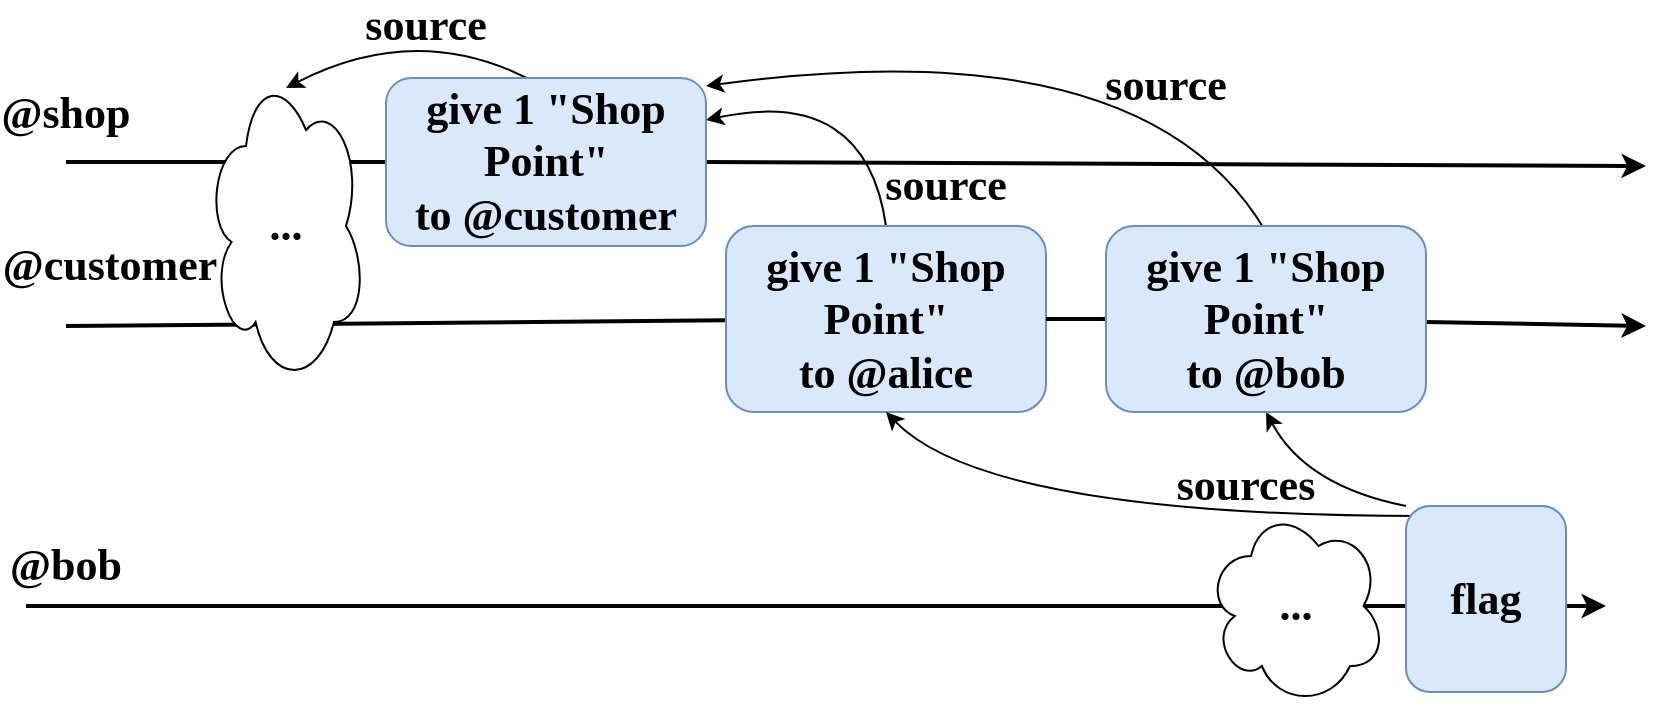 <mxfile version="14.7.2" type="device"><diagram id="lmHBTVYNVSSq7VpwQHuB" name="Page-1"><mxGraphModel dx="1287" dy="757" grid="1" gridSize="10" guides="1" tooltips="1" connect="1" arrows="1" fold="1" page="1" pageScale="1" pageWidth="850" pageHeight="1100" math="0" shadow="0"><root><mxCell id="0"/><mxCell id="1" parent="0"/><mxCell id="oaYGhUz5jzB0BM-q3-1G-2" value="" style="endArrow=classic;html=1;strokeWidth=2;startArrow=none;fontFamily=libertine;fontStyle=1;fontSize=22;exitX=1;exitY=0.5;exitDx=0;exitDy=0;" parent="1" source="oaYGhUz5jzB0BM-q3-1G-8" edge="1"><mxGeometry width="50" height="50" relative="1" as="geometry"><mxPoint x="810" y="200" as="sourcePoint"/><mxPoint x="830" y="200" as="targetPoint"/></mxGeometry></mxCell><mxCell id="oaYGhUz5jzB0BM-q3-1G-3" value="@shop" style="text;html=1;strokeColor=none;fillColor=none;align=center;verticalAlign=middle;whiteSpace=wrap;rounded=0;fontSize=22;fontFamily=libertine;fontStyle=1" parent="1" vertex="1"><mxGeometry x="20" y="164" width="40" height="20" as="geometry"/></mxCell><mxCell id="oaYGhUz5jzB0BM-q3-1G-4" value="@customer" style="text;html=1;strokeColor=none;fillColor=none;align=center;verticalAlign=middle;whiteSpace=wrap;rounded=0;fontSize=22;fontFamily=libertine;fontStyle=1" parent="1" vertex="1"><mxGeometry x="42" y="240" width="40" height="20" as="geometry"/></mxCell><mxCell id="oaYGhUz5jzB0BM-q3-1G-5" value="" style="endArrow=classic;html=1;strokeWidth=2;startArrow=none;fontFamily=libertine;fontStyle=1;fontSize=22;" parent="1" source="oaYGhUz5jzB0BM-q3-1G-43" edge="1"><mxGeometry width="50" height="50" relative="1" as="geometry"><mxPoint x="40" y="280" as="sourcePoint"/><mxPoint x="830" y="280" as="targetPoint"/></mxGeometry></mxCell><mxCell id="oaYGhUz5jzB0BM-q3-1G-9" value="" style="endArrow=none;html=1;strokeWidth=2;fontFamily=libertine;fontStyle=1;fontSize=22;startArrow=none;" parent="1" target="oaYGhUz5jzB0BM-q3-1G-8" edge="1"><mxGeometry width="50" height="50" relative="1" as="geometry"><mxPoint x="40" y="198" as="sourcePoint"/><mxPoint x="570" y="200" as="targetPoint"/></mxGeometry></mxCell><mxCell id="oaYGhUz5jzB0BM-q3-1G-10" value="" style="curved=1;endArrow=none;html=1;fontSize=22;strokeWidth=1;startArrow=classic;startFill=1;endFill=0;fontFamily=libertine;fontStyle=1;exitX=0.625;exitY=0.013;exitDx=0;exitDy=0;exitPerimeter=0;" parent="1" edge="1"><mxGeometry width="50" height="50" relative="1" as="geometry"><mxPoint x="150" y="160.988" as="sourcePoint"/><mxPoint x="300" y="175" as="targetPoint"/><Array as="points"><mxPoint x="230" y="120"/></Array></mxGeometry></mxCell><mxCell id="oaYGhUz5jzB0BM-q3-1G-11" value="source" style="text;html=1;strokeColor=none;fillColor=none;align=center;verticalAlign=middle;whiteSpace=wrap;rounded=0;fontSize=22;fontFamily=libertine;fontStyle=1" parent="1" vertex="1"><mxGeometry x="200" y="120" width="40" height="20" as="geometry"/></mxCell><mxCell id="oaYGhUz5jzB0BM-q3-1G-13" value="" style="endArrow=none;html=1;strokeWidth=2;fontFamily=libertine;fontStyle=1;fontSize=22;" parent="1" target="oaYGhUz5jzB0BM-q3-1G-12" edge="1"><mxGeometry width="50" height="50" relative="1" as="geometry"><mxPoint x="40" y="280" as="sourcePoint"/><mxPoint x="650" y="280" as="targetPoint"/></mxGeometry></mxCell><mxCell id="oaYGhUz5jzB0BM-q3-1G-20" value="" style="curved=1;endArrow=none;html=1;fontSize=22;strokeWidth=1;startArrow=classic;startFill=1;endFill=0;exitX=1;exitY=0.25;exitDx=0;exitDy=0;fontFamily=libertine;fontStyle=1;entryX=0.5;entryY=0;entryDx=0;entryDy=0;" parent="1" source="oaYGhUz5jzB0BM-q3-1G-8" target="oaYGhUz5jzB0BM-q3-1G-12" edge="1"><mxGeometry width="50" height="50" relative="1" as="geometry"><mxPoint x="430" y="170" as="sourcePoint"/><mxPoint x="650" y="255" as="targetPoint"/><Array as="points"><mxPoint x="440" y="160"/></Array></mxGeometry></mxCell><mxCell id="oaYGhUz5jzB0BM-q3-1G-23" value="source" style="text;html=1;strokeColor=none;fillColor=none;align=center;verticalAlign=middle;whiteSpace=wrap;rounded=0;fontSize=22;fontFamily=libertine;fontStyle=1" parent="1" vertex="1"><mxGeometry x="460" y="200" width="40" height="20" as="geometry"/></mxCell><mxCell id="oaYGhUz5jzB0BM-q3-1G-15" value="..." style="ellipse;shape=cloud;whiteSpace=wrap;html=1;fontSize=22;fontFamily=libertine;fontStyle=1" parent="1" vertex="1"><mxGeometry x="110" y="150" width="80" height="160" as="geometry"/></mxCell><mxCell id="oaYGhUz5jzB0BM-q3-1G-8" value="give 1 &quot;Shop Point&quot;&lt;br style=&quot;font-size: 22px;&quot;&gt;to @customer" style="rounded=1;whiteSpace=wrap;html=1;fontSize=22;fillColor=#dae8fc;strokeColor=#6c8ebf;fontFamily=libertine;fontStyle=1" parent="1" vertex="1"><mxGeometry x="200" y="156" width="160" height="84" as="geometry"/></mxCell><mxCell id="oaYGhUz5jzB0BM-q3-1G-12" value="give 1 &quot;Shop Point&quot;&lt;br style=&quot;font-size: 22px&quot;&gt;to @alice" style="rounded=1;whiteSpace=wrap;html=1;fontSize=22;fillColor=#dae8fc;strokeColor=#6c8ebf;fontFamily=libertine;fontStyle=1" parent="1" vertex="1"><mxGeometry x="370" y="230" width="160" height="93" as="geometry"/></mxCell><mxCell id="oaYGhUz5jzB0BM-q3-1G-44" value="" style="endArrow=none;html=1;strokeWidth=2;startArrow=none;fontFamily=libertine;fontStyle=1;fontSize=22;" parent="1" source="oaYGhUz5jzB0BM-q3-1G-12" target="oaYGhUz5jzB0BM-q3-1G-43" edge="1"><mxGeometry width="50" height="50" relative="1" as="geometry"><mxPoint x="530" y="277.237" as="sourcePoint"/><mxPoint x="830" y="280" as="targetPoint"/></mxGeometry></mxCell><mxCell id="oaYGhUz5jzB0BM-q3-1G-45" value="" style="curved=1;endArrow=none;html=1;fontSize=22;strokeWidth=1;startArrow=classic;startFill=1;endFill=0;fontFamily=libertine;fontStyle=1;entryX=0.5;entryY=0;entryDx=0;entryDy=0;" parent="1" edge="1"><mxGeometry width="50" height="50" relative="1" as="geometry"><mxPoint x="360" y="160" as="sourcePoint"/><mxPoint x="640" y="233" as="targetPoint"/><Array as="points"><mxPoint x="580" y="130"/></Array></mxGeometry></mxCell><mxCell id="oaYGhUz5jzB0BM-q3-1G-47" value="source" style="text;html=1;strokeColor=none;fillColor=none;align=center;verticalAlign=middle;whiteSpace=wrap;rounded=0;fontSize=22;fontFamily=libertine;fontStyle=1" parent="1" vertex="1"><mxGeometry x="570" y="150" width="40" height="20" as="geometry"/></mxCell><mxCell id="WvJrTxr19jn81K8nSI7w-2" value="" style="endArrow=classic;html=1;strokeWidth=2;startArrow=none;fontFamily=libertine;fontStyle=1;fontSize=22;" edge="1" parent="1"><mxGeometry width="50" height="50" relative="1" as="geometry"><mxPoint x="20" y="420" as="sourcePoint"/><mxPoint x="810.0" y="420" as="targetPoint"/></mxGeometry></mxCell><mxCell id="WvJrTxr19jn81K8nSI7w-3" value="@bob" style="text;html=1;strokeColor=none;fillColor=none;align=center;verticalAlign=middle;whiteSpace=wrap;rounded=0;fontSize=22;fontFamily=libertine;fontStyle=1" vertex="1" parent="1"><mxGeometry x="20" y="390" width="40" height="20" as="geometry"/></mxCell><mxCell id="WvJrTxr19jn81K8nSI7w-5" value="..." style="ellipse;shape=cloud;whiteSpace=wrap;html=1;fontSize=22;fontFamily=libertine;fontStyle=1" vertex="1" parent="1"><mxGeometry x="610" y="370" width="90" height="100" as="geometry"/></mxCell><mxCell id="WvJrTxr19jn81K8nSI7w-6" value="" style="curved=1;endArrow=none;html=1;fontSize=22;strokeWidth=1;startArrow=classic;startFill=1;endFill=0;exitX=0.5;exitY=1;exitDx=0;exitDy=0;fontFamily=libertine;fontStyle=1;entryX=0.125;entryY=0.054;entryDx=0;entryDy=0;entryPerimeter=0;" edge="1" parent="1" source="oaYGhUz5jzB0BM-q3-1G-12" target="WvJrTxr19jn81K8nSI7w-4"><mxGeometry width="50" height="50" relative="1" as="geometry"><mxPoint x="665" y="322" as="sourcePoint"/><mxPoint x="710" y="375" as="targetPoint"/><Array as="points"><mxPoint x="500" y="375"/></Array></mxGeometry></mxCell><mxCell id="WvJrTxr19jn81K8nSI7w-7" value="" style="curved=1;endArrow=none;html=1;fontSize=22;strokeWidth=1;startArrow=classic;startFill=1;endFill=0;exitX=0.5;exitY=1;exitDx=0;exitDy=0;fontFamily=libertine;fontStyle=1;entryX=0;entryY=0;entryDx=0;entryDy=0;" edge="1" parent="1" source="oaYGhUz5jzB0BM-q3-1G-43" target="WvJrTxr19jn81K8nSI7w-4"><mxGeometry width="50" height="50" relative="1" as="geometry"><mxPoint x="460.0" y="333.0" as="sourcePoint"/><mxPoint x="720.0" y="385" as="targetPoint"/><Array as="points"><mxPoint x="660" y="360"/></Array></mxGeometry></mxCell><mxCell id="WvJrTxr19jn81K8nSI7w-4" value="flag" style="rounded=1;whiteSpace=wrap;html=1;fontSize=22;fillColor=#dae8fc;strokeColor=#6c8ebf;fontFamily=libertine;fontStyle=1" vertex="1" parent="1"><mxGeometry x="710" y="370" width="80" height="93" as="geometry"/></mxCell><mxCell id="oaYGhUz5jzB0BM-q3-1G-43" value="give 1 &quot;Shop Point&quot;&lt;br style=&quot;font-size: 22px&quot;&gt;to @bob" style="rounded=1;whiteSpace=wrap;html=1;fontSize=22;fillColor=#dae8fc;strokeColor=#6c8ebf;fontFamily=libertine;fontStyle=1" parent="1" vertex="1"><mxGeometry x="560" y="230" width="160" height="93" as="geometry"/></mxCell><mxCell id="WvJrTxr19jn81K8nSI7w-8" value="sources" style="text;html=1;strokeColor=none;fillColor=none;align=center;verticalAlign=middle;whiteSpace=wrap;rounded=0;fontSize=22;fontFamily=libertine;fontStyle=1" vertex="1" parent="1"><mxGeometry x="610" y="350" width="40" height="20" as="geometry"/></mxCell></root></mxGraphModel></diagram></mxfile>